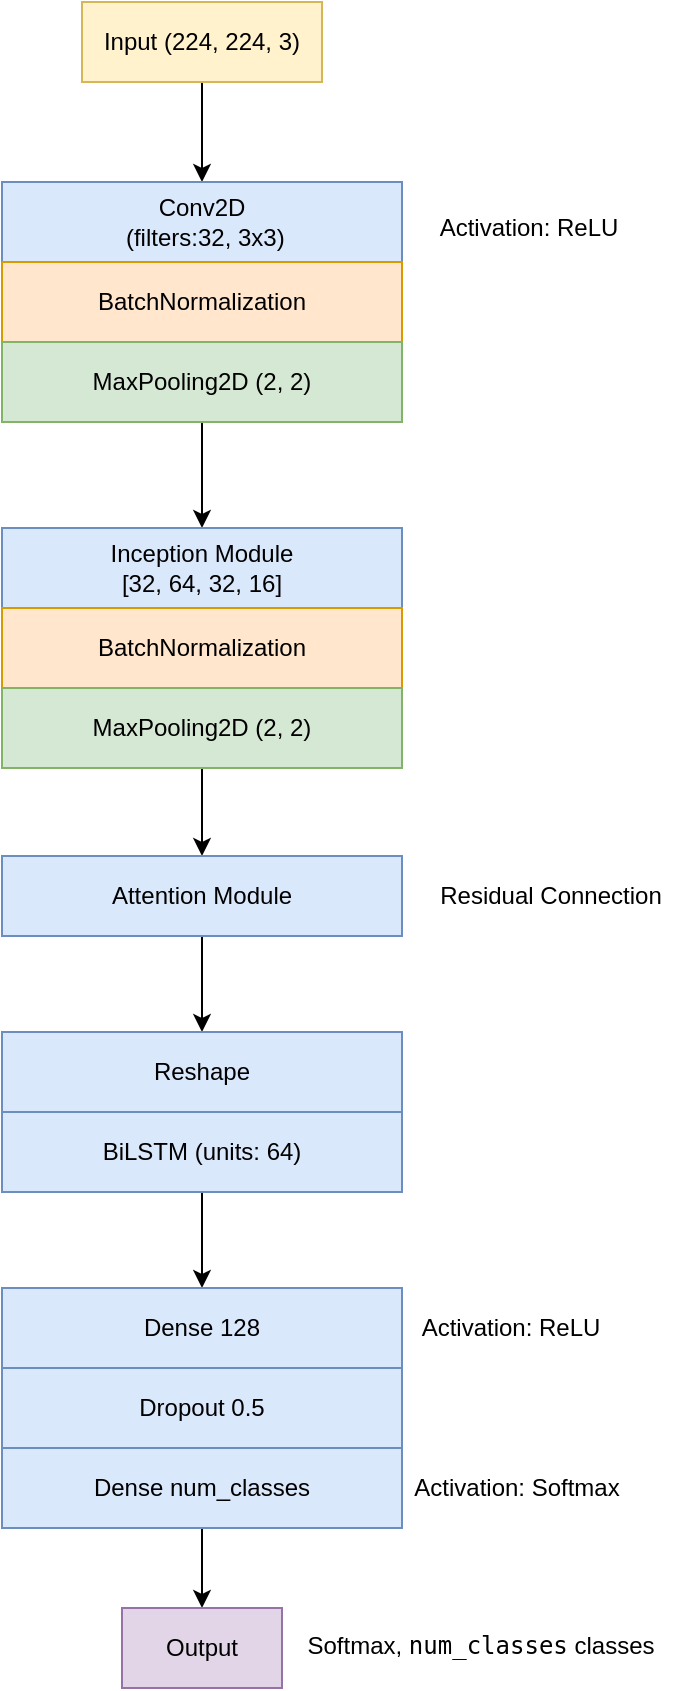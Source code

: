 <mxfile version="24.7.17">
  <diagram name="第 1 页" id="cRmkE1ckJhZTKoMODHn0">
    <mxGraphModel dx="535" dy="881" grid="0" gridSize="10" guides="1" tooltips="1" connect="1" arrows="1" fold="1" page="0" pageScale="1" pageWidth="827" pageHeight="1169" math="0" shadow="0">
      <root>
        <mxCell id="0" />
        <mxCell id="1" parent="0" />
        <mxCell id="xSwBsSsemVdCjcjHOIMc-5" style="edgeStyle=orthogonalEdgeStyle;rounded=0;orthogonalLoop=1;jettySize=auto;html=1;entryX=0.5;entryY=0;entryDx=0;entryDy=0;" edge="1" parent="1" source="xSwBsSsemVdCjcjHOIMc-1" target="xSwBsSsemVdCjcjHOIMc-2">
          <mxGeometry relative="1" as="geometry" />
        </mxCell>
        <mxCell id="xSwBsSsemVdCjcjHOIMc-1" value="Input (224, 224, 3)" style="rounded=0;whiteSpace=wrap;html=1;fillColor=#fff2cc;strokeColor=#d6b656;" vertex="1" parent="1">
          <mxGeometry x="139" y="47" width="120" height="40" as="geometry" />
        </mxCell>
        <mxCell id="xSwBsSsemVdCjcjHOIMc-2" value="Conv2D&lt;div&gt;&amp;nbsp;(filters:32, 3x3)&lt;/div&gt;" style="rounded=0;whiteSpace=wrap;html=1;fillColor=#dae8fc;strokeColor=#6c8ebf;" vertex="1" parent="1">
          <mxGeometry x="99" y="137" width="200" height="40" as="geometry" />
        </mxCell>
        <mxCell id="xSwBsSsemVdCjcjHOIMc-3" value="BatchNormalization" style="rounded=0;whiteSpace=wrap;html=1;fillColor=#ffe6cc;strokeColor=#d79b00;" vertex="1" parent="1">
          <mxGeometry x="99" y="177" width="200" height="40" as="geometry" />
        </mxCell>
        <mxCell id="xSwBsSsemVdCjcjHOIMc-11" style="edgeStyle=orthogonalEdgeStyle;rounded=0;orthogonalLoop=1;jettySize=auto;html=1;entryX=0.5;entryY=0;entryDx=0;entryDy=0;" edge="1" parent="1" source="xSwBsSsemVdCjcjHOIMc-4" target="xSwBsSsemVdCjcjHOIMc-7">
          <mxGeometry relative="1" as="geometry" />
        </mxCell>
        <mxCell id="xSwBsSsemVdCjcjHOIMc-4" value="MaxPooling2D (2, 2)" style="rounded=0;whiteSpace=wrap;html=1;fillColor=#d5e8d4;strokeColor=#82b366;" vertex="1" parent="1">
          <mxGeometry x="99" y="217" width="200" height="40" as="geometry" />
        </mxCell>
        <mxCell id="xSwBsSsemVdCjcjHOIMc-7" value="Inception Module&lt;div&gt;[32, 64, 32, 16]&lt;/div&gt;" style="rounded=0;whiteSpace=wrap;html=1;fillColor=#dae8fc;strokeColor=#6c8ebf;" vertex="1" parent="1">
          <mxGeometry x="99" y="310" width="200" height="40" as="geometry" />
        </mxCell>
        <mxCell id="xSwBsSsemVdCjcjHOIMc-9" value="BatchNormalization" style="rounded=0;whiteSpace=wrap;html=1;fillColor=#ffe6cc;strokeColor=#d79b00;" vertex="1" parent="1">
          <mxGeometry x="99" y="350" width="200" height="40" as="geometry" />
        </mxCell>
        <mxCell id="xSwBsSsemVdCjcjHOIMc-15" style="edgeStyle=orthogonalEdgeStyle;rounded=0;orthogonalLoop=1;jettySize=auto;html=1;entryX=0.5;entryY=0;entryDx=0;entryDy=0;" edge="1" parent="1" source="xSwBsSsemVdCjcjHOIMc-10" target="xSwBsSsemVdCjcjHOIMc-12">
          <mxGeometry relative="1" as="geometry" />
        </mxCell>
        <mxCell id="xSwBsSsemVdCjcjHOIMc-10" value="MaxPooling2D (2, 2)" style="rounded=0;whiteSpace=wrap;html=1;fillColor=#d5e8d4;strokeColor=#82b366;" vertex="1" parent="1">
          <mxGeometry x="99" y="390" width="200" height="40" as="geometry" />
        </mxCell>
        <mxCell id="xSwBsSsemVdCjcjHOIMc-19" style="edgeStyle=orthogonalEdgeStyle;rounded=0;orthogonalLoop=1;jettySize=auto;html=1;entryX=0.5;entryY=0;entryDx=0;entryDy=0;" edge="1" parent="1" source="xSwBsSsemVdCjcjHOIMc-12" target="xSwBsSsemVdCjcjHOIMc-16">
          <mxGeometry relative="1" as="geometry" />
        </mxCell>
        <mxCell id="xSwBsSsemVdCjcjHOIMc-12" value="Attention Module" style="rounded=0;whiteSpace=wrap;html=1;fillColor=#dae8fc;strokeColor=#6c8ebf;" vertex="1" parent="1">
          <mxGeometry x="99" y="474" width="200" height="40" as="geometry" />
        </mxCell>
        <mxCell id="xSwBsSsemVdCjcjHOIMc-13" value="Activation: ReLU" style="text;html=1;align=center;verticalAlign=middle;resizable=0;points=[];autosize=1;strokeColor=none;fillColor=none;" vertex="1" parent="1">
          <mxGeometry x="308" y="147" width="107" height="26" as="geometry" />
        </mxCell>
        <mxCell id="xSwBsSsemVdCjcjHOIMc-14" value="Residual Connection" style="text;html=1;align=center;verticalAlign=middle;resizable=0;points=[];autosize=1;strokeColor=none;fillColor=none;" vertex="1" parent="1">
          <mxGeometry x="308" y="481" width="129" height="26" as="geometry" />
        </mxCell>
        <mxCell id="xSwBsSsemVdCjcjHOIMc-16" value="Reshape" style="rounded=0;whiteSpace=wrap;html=1;fillColor=#dae8fc;strokeColor=#6c8ebf;" vertex="1" parent="1">
          <mxGeometry x="99" y="562" width="200" height="40" as="geometry" />
        </mxCell>
        <mxCell id="xSwBsSsemVdCjcjHOIMc-23" style="edgeStyle=orthogonalEdgeStyle;rounded=0;orthogonalLoop=1;jettySize=auto;html=1;entryX=0.5;entryY=0;entryDx=0;entryDy=0;" edge="1" parent="1" source="xSwBsSsemVdCjcjHOIMc-17" target="xSwBsSsemVdCjcjHOIMc-20">
          <mxGeometry relative="1" as="geometry" />
        </mxCell>
        <mxCell id="xSwBsSsemVdCjcjHOIMc-17" value="BiLSTM (units: 64)" style="rounded=0;whiteSpace=wrap;html=1;fillColor=#dae8fc;strokeColor=#6c8ebf;" vertex="1" parent="1">
          <mxGeometry x="99" y="602" width="200" height="40" as="geometry" />
        </mxCell>
        <mxCell id="xSwBsSsemVdCjcjHOIMc-20" value="Dense 128" style="rounded=0;whiteSpace=wrap;html=1;fillColor=#dae8fc;strokeColor=#6c8ebf;" vertex="1" parent="1">
          <mxGeometry x="99" y="690" width="200" height="40" as="geometry" />
        </mxCell>
        <mxCell id="xSwBsSsemVdCjcjHOIMc-21" value="Dropout 0.5" style="rounded=0;whiteSpace=wrap;html=1;fillColor=#dae8fc;strokeColor=#6c8ebf;" vertex="1" parent="1">
          <mxGeometry x="99" y="730" width="200" height="40" as="geometry" />
        </mxCell>
        <mxCell id="xSwBsSsemVdCjcjHOIMc-27" style="edgeStyle=orthogonalEdgeStyle;rounded=0;orthogonalLoop=1;jettySize=auto;html=1;entryX=0.5;entryY=0;entryDx=0;entryDy=0;" edge="1" parent="1" source="xSwBsSsemVdCjcjHOIMc-22" target="xSwBsSsemVdCjcjHOIMc-26">
          <mxGeometry relative="1" as="geometry" />
        </mxCell>
        <mxCell id="xSwBsSsemVdCjcjHOIMc-22" value="Dense num_classes" style="rounded=0;whiteSpace=wrap;html=1;fillColor=#dae8fc;strokeColor=#6c8ebf;" vertex="1" parent="1">
          <mxGeometry x="99" y="770" width="200" height="40" as="geometry" />
        </mxCell>
        <mxCell id="xSwBsSsemVdCjcjHOIMc-24" value="Activation: ReLU" style="text;html=1;align=center;verticalAlign=middle;resizable=0;points=[];autosize=1;strokeColor=none;fillColor=none;" vertex="1" parent="1">
          <mxGeometry x="299" y="697" width="107" height="26" as="geometry" />
        </mxCell>
        <mxCell id="xSwBsSsemVdCjcjHOIMc-25" value="Activation: Softmax" style="text;html=1;align=center;verticalAlign=middle;resizable=0;points=[];autosize=1;strokeColor=none;fillColor=none;" vertex="1" parent="1">
          <mxGeometry x="295" y="777" width="121" height="26" as="geometry" />
        </mxCell>
        <mxCell id="xSwBsSsemVdCjcjHOIMc-26" value="Output" style="rounded=0;whiteSpace=wrap;html=1;fillColor=#e1d5e7;strokeColor=#9673a6;" vertex="1" parent="1">
          <mxGeometry x="159" y="850" width="80" height="40" as="geometry" />
        </mxCell>
        <mxCell id="xSwBsSsemVdCjcjHOIMc-28" value="Softmax, &lt;code&gt;num_classes&lt;/code&gt;&amp;nbsp;classes" style="text;html=1;align=center;verticalAlign=middle;resizable=0;points=[];autosize=1;strokeColor=none;fillColor=none;" vertex="1" parent="1">
          <mxGeometry x="249" y="855" width="178" height="27" as="geometry" />
        </mxCell>
      </root>
    </mxGraphModel>
  </diagram>
</mxfile>
